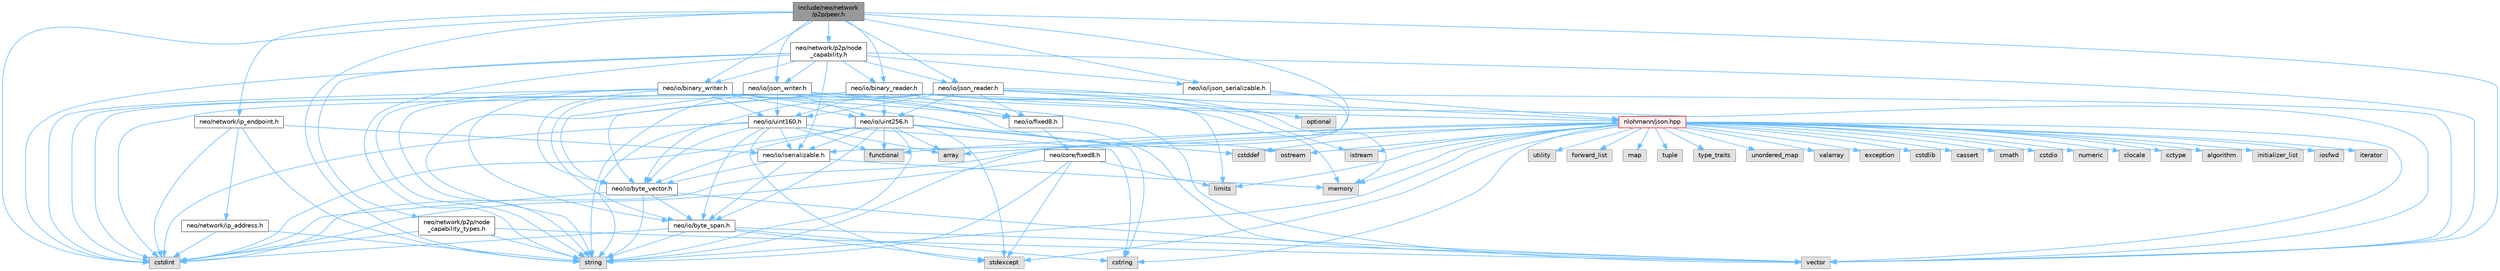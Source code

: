 digraph "include/neo/network/p2p/peer.h"
{
 // LATEX_PDF_SIZE
  bgcolor="transparent";
  edge [fontname=Helvetica,fontsize=10,labelfontname=Helvetica,labelfontsize=10];
  node [fontname=Helvetica,fontsize=10,shape=box,height=0.2,width=0.4];
  Node1 [id="Node000001",label="include/neo/network\l/p2p/peer.h",height=0.2,width=0.4,color="gray40", fillcolor="grey60", style="filled", fontcolor="black",tooltip=" "];
  Node1 -> Node2 [id="edge138_Node000001_Node000002",color="steelblue1",style="solid",tooltip=" "];
  Node2 [id="Node000002",label="neo/io/binary_reader.h",height=0.2,width=0.4,color="grey40", fillcolor="white", style="filled",URL="$binary__reader_8h.html",tooltip=" "];
  Node2 -> Node3 [id="edge139_Node000002_Node000003",color="steelblue1",style="solid",tooltip=" "];
  Node3 [id="Node000003",label="neo/io/byte_vector.h",height=0.2,width=0.4,color="grey40", fillcolor="white", style="filled",URL="$io_2byte__vector_8h.html",tooltip=" "];
  Node3 -> Node4 [id="edge140_Node000003_Node000004",color="steelblue1",style="solid",tooltip=" "];
  Node4 [id="Node000004",label="neo/io/byte_span.h",height=0.2,width=0.4,color="grey40", fillcolor="white", style="filled",URL="$io_2byte__span_8h.html",tooltip=" "];
  Node4 -> Node5 [id="edge141_Node000004_Node000005",color="steelblue1",style="solid",tooltip=" "];
  Node5 [id="Node000005",label="cstdint",height=0.2,width=0.4,color="grey60", fillcolor="#E0E0E0", style="filled",tooltip=" "];
  Node4 -> Node6 [id="edge142_Node000004_Node000006",color="steelblue1",style="solid",tooltip=" "];
  Node6 [id="Node000006",label="cstring",height=0.2,width=0.4,color="grey60", fillcolor="#E0E0E0", style="filled",tooltip=" "];
  Node4 -> Node7 [id="edge143_Node000004_Node000007",color="steelblue1",style="solid",tooltip=" "];
  Node7 [id="Node000007",label="stdexcept",height=0.2,width=0.4,color="grey60", fillcolor="#E0E0E0", style="filled",tooltip=" "];
  Node4 -> Node8 [id="edge144_Node000004_Node000008",color="steelblue1",style="solid",tooltip=" "];
  Node8 [id="Node000008",label="string",height=0.2,width=0.4,color="grey60", fillcolor="#E0E0E0", style="filled",tooltip=" "];
  Node4 -> Node9 [id="edge145_Node000004_Node000009",color="steelblue1",style="solid",tooltip=" "];
  Node9 [id="Node000009",label="vector",height=0.2,width=0.4,color="grey60", fillcolor="#E0E0E0", style="filled",tooltip=" "];
  Node3 -> Node5 [id="edge146_Node000003_Node000005",color="steelblue1",style="solid",tooltip=" "];
  Node3 -> Node8 [id="edge147_Node000003_Node000008",color="steelblue1",style="solid",tooltip=" "];
  Node3 -> Node9 [id="edge148_Node000003_Node000009",color="steelblue1",style="solid",tooltip=" "];
  Node2 -> Node10 [id="edge149_Node000002_Node000010",color="steelblue1",style="solid",tooltip=" "];
  Node10 [id="Node000010",label="neo/io/fixed8.h",height=0.2,width=0.4,color="grey40", fillcolor="white", style="filled",URL="$io_2fixed8_8h.html",tooltip=" "];
  Node10 -> Node11 [id="edge150_Node000010_Node000011",color="steelblue1",style="solid",tooltip=" "];
  Node11 [id="Node000011",label="neo/core/fixed8.h",height=0.2,width=0.4,color="grey40", fillcolor="white", style="filled",URL="$core_2fixed8_8h.html",tooltip=" "];
  Node11 -> Node5 [id="edge151_Node000011_Node000005",color="steelblue1",style="solid",tooltip=" "];
  Node11 -> Node12 [id="edge152_Node000011_Node000012",color="steelblue1",style="solid",tooltip=" "];
  Node12 [id="Node000012",label="limits",height=0.2,width=0.4,color="grey60", fillcolor="#E0E0E0", style="filled",tooltip=" "];
  Node11 -> Node7 [id="edge153_Node000011_Node000007",color="steelblue1",style="solid",tooltip=" "];
  Node11 -> Node8 [id="edge154_Node000011_Node000008",color="steelblue1",style="solid",tooltip=" "];
  Node2 -> Node13 [id="edge155_Node000002_Node000013",color="steelblue1",style="solid",tooltip=" "];
  Node13 [id="Node000013",label="neo/io/uint160.h",height=0.2,width=0.4,color="grey40", fillcolor="white", style="filled",URL="$uint160_8h.html",tooltip=" "];
  Node13 -> Node4 [id="edge156_Node000013_Node000004",color="steelblue1",style="solid",tooltip=" "];
  Node13 -> Node3 [id="edge157_Node000013_Node000003",color="steelblue1",style="solid",tooltip=" "];
  Node13 -> Node14 [id="edge158_Node000013_Node000014",color="steelblue1",style="solid",tooltip=" "];
  Node14 [id="Node000014",label="neo/io/iserializable.h",height=0.2,width=0.4,color="grey40", fillcolor="white", style="filled",URL="$iserializable_8h.html",tooltip=" "];
  Node14 -> Node4 [id="edge159_Node000014_Node000004",color="steelblue1",style="solid",tooltip=" "];
  Node14 -> Node3 [id="edge160_Node000014_Node000003",color="steelblue1",style="solid",tooltip=" "];
  Node14 -> Node15 [id="edge161_Node000014_Node000015",color="steelblue1",style="solid",tooltip=" "];
  Node15 [id="Node000015",label="memory",height=0.2,width=0.4,color="grey60", fillcolor="#E0E0E0", style="filled",tooltip=" "];
  Node13 -> Node16 [id="edge162_Node000013_Node000016",color="steelblue1",style="solid",tooltip=" "];
  Node16 [id="Node000016",label="array",height=0.2,width=0.4,color="grey60", fillcolor="#E0E0E0", style="filled",tooltip=" "];
  Node13 -> Node5 [id="edge163_Node000013_Node000005",color="steelblue1",style="solid",tooltip=" "];
  Node13 -> Node6 [id="edge164_Node000013_Node000006",color="steelblue1",style="solid",tooltip=" "];
  Node13 -> Node17 [id="edge165_Node000013_Node000017",color="steelblue1",style="solid",tooltip=" "];
  Node17 [id="Node000017",label="functional",height=0.2,width=0.4,color="grey60", fillcolor="#E0E0E0", style="filled",tooltip=" "];
  Node13 -> Node7 [id="edge166_Node000013_Node000007",color="steelblue1",style="solid",tooltip=" "];
  Node13 -> Node8 [id="edge167_Node000013_Node000008",color="steelblue1",style="solid",tooltip=" "];
  Node2 -> Node18 [id="edge168_Node000002_Node000018",color="steelblue1",style="solid",tooltip=" "];
  Node18 [id="Node000018",label="neo/io/uint256.h",height=0.2,width=0.4,color="grey40", fillcolor="white", style="filled",URL="$uint256_8h.html",tooltip=" "];
  Node18 -> Node4 [id="edge169_Node000018_Node000004",color="steelblue1",style="solid",tooltip=" "];
  Node18 -> Node3 [id="edge170_Node000018_Node000003",color="steelblue1",style="solid",tooltip=" "];
  Node18 -> Node14 [id="edge171_Node000018_Node000014",color="steelblue1",style="solid",tooltip=" "];
  Node18 -> Node16 [id="edge172_Node000018_Node000016",color="steelblue1",style="solid",tooltip=" "];
  Node18 -> Node19 [id="edge173_Node000018_Node000019",color="steelblue1",style="solid",tooltip=" "];
  Node19 [id="Node000019",label="cstddef",height=0.2,width=0.4,color="grey60", fillcolor="#E0E0E0", style="filled",tooltip=" "];
  Node18 -> Node5 [id="edge174_Node000018_Node000005",color="steelblue1",style="solid",tooltip=" "];
  Node18 -> Node6 [id="edge175_Node000018_Node000006",color="steelblue1",style="solid",tooltip=" "];
  Node18 -> Node17 [id="edge176_Node000018_Node000017",color="steelblue1",style="solid",tooltip=" "];
  Node18 -> Node7 [id="edge177_Node000018_Node000007",color="steelblue1",style="solid",tooltip=" "];
  Node18 -> Node8 [id="edge178_Node000018_Node000008",color="steelblue1",style="solid",tooltip=" "];
  Node2 -> Node5 [id="edge179_Node000002_Node000005",color="steelblue1",style="solid",tooltip=" "];
  Node2 -> Node20 [id="edge180_Node000002_Node000020",color="steelblue1",style="solid",tooltip=" "];
  Node20 [id="Node000020",label="istream",height=0.2,width=0.4,color="grey60", fillcolor="#E0E0E0", style="filled",tooltip=" "];
  Node2 -> Node12 [id="edge181_Node000002_Node000012",color="steelblue1",style="solid",tooltip=" "];
  Node2 -> Node15 [id="edge182_Node000002_Node000015",color="steelblue1",style="solid",tooltip=" "];
  Node2 -> Node8 [id="edge183_Node000002_Node000008",color="steelblue1",style="solid",tooltip=" "];
  Node2 -> Node9 [id="edge184_Node000002_Node000009",color="steelblue1",style="solid",tooltip=" "];
  Node1 -> Node21 [id="edge185_Node000001_Node000021",color="steelblue1",style="solid",tooltip=" "];
  Node21 [id="Node000021",label="neo/io/binary_writer.h",height=0.2,width=0.4,color="grey40", fillcolor="white", style="filled",URL="$binary__writer_8h.html",tooltip=" "];
  Node21 -> Node4 [id="edge186_Node000021_Node000004",color="steelblue1",style="solid",tooltip=" "];
  Node21 -> Node3 [id="edge187_Node000021_Node000003",color="steelblue1",style="solid",tooltip=" "];
  Node21 -> Node10 [id="edge188_Node000021_Node000010",color="steelblue1",style="solid",tooltip=" "];
  Node21 -> Node13 [id="edge189_Node000021_Node000013",color="steelblue1",style="solid",tooltip=" "];
  Node21 -> Node18 [id="edge190_Node000021_Node000018",color="steelblue1",style="solid",tooltip=" "];
  Node21 -> Node5 [id="edge191_Node000021_Node000005",color="steelblue1",style="solid",tooltip=" "];
  Node21 -> Node22 [id="edge192_Node000021_Node000022",color="steelblue1",style="solid",tooltip=" "];
  Node22 [id="Node000022",label="ostream",height=0.2,width=0.4,color="grey60", fillcolor="#E0E0E0", style="filled",tooltip=" "];
  Node21 -> Node8 [id="edge193_Node000021_Node000008",color="steelblue1",style="solid",tooltip=" "];
  Node21 -> Node9 [id="edge194_Node000021_Node000009",color="steelblue1",style="solid",tooltip=" "];
  Node1 -> Node23 [id="edge195_Node000001_Node000023",color="steelblue1",style="solid",tooltip=" "];
  Node23 [id="Node000023",label="neo/io/ijson_serializable.h",height=0.2,width=0.4,color="grey40", fillcolor="white", style="filled",URL="$ijson__serializable_8h.html",tooltip=" "];
  Node23 -> Node24 [id="edge196_Node000023_Node000024",color="steelblue1",style="solid",tooltip=" "];
  Node24 [id="Node000024",label="nlohmann/json.hpp",height=0.2,width=0.4,color="red", fillcolor="#FFF0F0", style="filled",URL="$json_8hpp.html",tooltip=" "];
  Node24 -> Node25 [id="edge197_Node000024_Node000025",color="steelblue1",style="solid",tooltip=" "];
  Node25 [id="Node000025",label="algorithm",height=0.2,width=0.4,color="grey60", fillcolor="#E0E0E0", style="filled",tooltip=" "];
  Node24 -> Node19 [id="edge198_Node000024_Node000019",color="steelblue1",style="solid",tooltip=" "];
  Node24 -> Node17 [id="edge199_Node000024_Node000017",color="steelblue1",style="solid",tooltip=" "];
  Node24 -> Node26 [id="edge200_Node000024_Node000026",color="steelblue1",style="solid",tooltip=" "];
  Node26 [id="Node000026",label="initializer_list",height=0.2,width=0.4,color="grey60", fillcolor="#E0E0E0", style="filled",tooltip=" "];
  Node24 -> Node27 [id="edge201_Node000024_Node000027",color="steelblue1",style="solid",tooltip=" "];
  Node27 [id="Node000027",label="iosfwd",height=0.2,width=0.4,color="grey60", fillcolor="#E0E0E0", style="filled",tooltip=" "];
  Node24 -> Node28 [id="edge202_Node000024_Node000028",color="steelblue1",style="solid",tooltip=" "];
  Node28 [id="Node000028",label="iterator",height=0.2,width=0.4,color="grey60", fillcolor="#E0E0E0", style="filled",tooltip=" "];
  Node24 -> Node15 [id="edge203_Node000024_Node000015",color="steelblue1",style="solid",tooltip=" "];
  Node24 -> Node8 [id="edge204_Node000024_Node000008",color="steelblue1",style="solid",tooltip=" "];
  Node24 -> Node29 [id="edge205_Node000024_Node000029",color="steelblue1",style="solid",tooltip=" "];
  Node29 [id="Node000029",label="utility",height=0.2,width=0.4,color="grey60", fillcolor="#E0E0E0", style="filled",tooltip=" "];
  Node24 -> Node9 [id="edge206_Node000024_Node000009",color="steelblue1",style="solid",tooltip=" "];
  Node24 -> Node16 [id="edge207_Node000024_Node000016",color="steelblue1",style="solid",tooltip=" "];
  Node24 -> Node30 [id="edge208_Node000024_Node000030",color="steelblue1",style="solid",tooltip=" "];
  Node30 [id="Node000030",label="forward_list",height=0.2,width=0.4,color="grey60", fillcolor="#E0E0E0", style="filled",tooltip=" "];
  Node24 -> Node31 [id="edge209_Node000024_Node000031",color="steelblue1",style="solid",tooltip=" "];
  Node31 [id="Node000031",label="map",height=0.2,width=0.4,color="grey60", fillcolor="#E0E0E0", style="filled",tooltip=" "];
  Node24 -> Node32 [id="edge210_Node000024_Node000032",color="steelblue1",style="solid",tooltip=" "];
  Node32 [id="Node000032",label="tuple",height=0.2,width=0.4,color="grey60", fillcolor="#E0E0E0", style="filled",tooltip=" "];
  Node24 -> Node33 [id="edge211_Node000024_Node000033",color="steelblue1",style="solid",tooltip=" "];
  Node33 [id="Node000033",label="type_traits",height=0.2,width=0.4,color="grey60", fillcolor="#E0E0E0", style="filled",tooltip=" "];
  Node24 -> Node34 [id="edge212_Node000024_Node000034",color="steelblue1",style="solid",tooltip=" "];
  Node34 [id="Node000034",label="unordered_map",height=0.2,width=0.4,color="grey60", fillcolor="#E0E0E0", style="filled",tooltip=" "];
  Node24 -> Node35 [id="edge213_Node000024_Node000035",color="steelblue1",style="solid",tooltip=" "];
  Node35 [id="Node000035",label="valarray",height=0.2,width=0.4,color="grey60", fillcolor="#E0E0E0", style="filled",tooltip=" "];
  Node24 -> Node36 [id="edge214_Node000024_Node000036",color="steelblue1",style="solid",tooltip=" "];
  Node36 [id="Node000036",label="exception",height=0.2,width=0.4,color="grey60", fillcolor="#E0E0E0", style="filled",tooltip=" "];
  Node24 -> Node7 [id="edge215_Node000024_Node000007",color="steelblue1",style="solid",tooltip=" "];
  Node24 -> Node5 [id="edge216_Node000024_Node000005",color="steelblue1",style="solid",tooltip=" "];
  Node24 -> Node37 [id="edge217_Node000024_Node000037",color="steelblue1",style="solid",tooltip=" "];
  Node37 [id="Node000037",label="cstdlib",height=0.2,width=0.4,color="grey60", fillcolor="#E0E0E0", style="filled",tooltip=" "];
  Node24 -> Node38 [id="edge218_Node000024_Node000038",color="steelblue1",style="solid",tooltip=" "];
  Node38 [id="Node000038",label="cassert",height=0.2,width=0.4,color="grey60", fillcolor="#E0E0E0", style="filled",tooltip=" "];
  Node24 -> Node12 [id="edge219_Node000024_Node000012",color="steelblue1",style="solid",tooltip=" "];
  Node24 -> Node6 [id="edge220_Node000024_Node000006",color="steelblue1",style="solid",tooltip=" "];
  Node24 -> Node39 [id="edge221_Node000024_Node000039",color="steelblue1",style="solid",tooltip=" "];
  Node39 [id="Node000039",label="cmath",height=0.2,width=0.4,color="grey60", fillcolor="#E0E0E0", style="filled",tooltip=" "];
  Node24 -> Node40 [id="edge222_Node000024_Node000040",color="steelblue1",style="solid",tooltip=" "];
  Node40 [id="Node000040",label="cstdio",height=0.2,width=0.4,color="grey60", fillcolor="#E0E0E0", style="filled",tooltip=" "];
  Node24 -> Node41 [id="edge223_Node000024_Node000041",color="steelblue1",style="solid",tooltip=" "];
  Node41 [id="Node000041",label="numeric",height=0.2,width=0.4,color="grey60", fillcolor="#E0E0E0", style="filled",tooltip=" "];
  Node24 -> Node20 [id="edge224_Node000024_Node000020",color="steelblue1",style="solid",tooltip=" "];
  Node24 -> Node42 [id="edge225_Node000024_Node000042",color="steelblue1",style="solid",tooltip=" "];
  Node42 [id="Node000042",label="clocale",height=0.2,width=0.4,color="grey60", fillcolor="#E0E0E0", style="filled",tooltip=" "];
  Node24 -> Node43 [id="edge226_Node000024_Node000043",color="steelblue1",style="solid",tooltip=" "];
  Node43 [id="Node000043",label="cctype",height=0.2,width=0.4,color="grey60", fillcolor="#E0E0E0", style="filled",tooltip=" "];
  Node24 -> Node22 [id="edge227_Node000024_Node000022",color="steelblue1",style="solid",tooltip=" "];
  Node23 -> Node8 [id="edge228_Node000023_Node000008",color="steelblue1",style="solid",tooltip=" "];
  Node1 -> Node14 [id="edge229_Node000001_Node000014",color="steelblue1",style="solid",tooltip=" "];
  Node1 -> Node47 [id="edge230_Node000001_Node000047",color="steelblue1",style="solid",tooltip=" "];
  Node47 [id="Node000047",label="neo/io/json_reader.h",height=0.2,width=0.4,color="grey40", fillcolor="white", style="filled",URL="$json__reader_8h.html",tooltip=" "];
  Node47 -> Node3 [id="edge231_Node000047_Node000003",color="steelblue1",style="solid",tooltip=" "];
  Node47 -> Node10 [id="edge232_Node000047_Node000010",color="steelblue1",style="solid",tooltip=" "];
  Node47 -> Node13 [id="edge233_Node000047_Node000013",color="steelblue1",style="solid",tooltip=" "];
  Node47 -> Node18 [id="edge234_Node000047_Node000018",color="steelblue1",style="solid",tooltip=" "];
  Node47 -> Node5 [id="edge235_Node000047_Node000005",color="steelblue1",style="solid",tooltip=" "];
  Node47 -> Node15 [id="edge236_Node000047_Node000015",color="steelblue1",style="solid",tooltip=" "];
  Node47 -> Node24 [id="edge237_Node000047_Node000024",color="steelblue1",style="solid",tooltip=" "];
  Node47 -> Node48 [id="edge238_Node000047_Node000048",color="steelblue1",style="solid",tooltip=" "];
  Node48 [id="Node000048",label="optional",height=0.2,width=0.4,color="grey60", fillcolor="#E0E0E0", style="filled",tooltip=" "];
  Node47 -> Node8 [id="edge239_Node000047_Node000008",color="steelblue1",style="solid",tooltip=" "];
  Node47 -> Node9 [id="edge240_Node000047_Node000009",color="steelblue1",style="solid",tooltip=" "];
  Node1 -> Node49 [id="edge241_Node000001_Node000049",color="steelblue1",style="solid",tooltip=" "];
  Node49 [id="Node000049",label="neo/io/json_writer.h",height=0.2,width=0.4,color="grey40", fillcolor="white", style="filled",URL="$json__writer_8h.html",tooltip=" "];
  Node49 -> Node4 [id="edge242_Node000049_Node000004",color="steelblue1",style="solid",tooltip=" "];
  Node49 -> Node3 [id="edge243_Node000049_Node000003",color="steelblue1",style="solid",tooltip=" "];
  Node49 -> Node10 [id="edge244_Node000049_Node000010",color="steelblue1",style="solid",tooltip=" "];
  Node49 -> Node13 [id="edge245_Node000049_Node000013",color="steelblue1",style="solid",tooltip=" "];
  Node49 -> Node18 [id="edge246_Node000049_Node000018",color="steelblue1",style="solid",tooltip=" "];
  Node49 -> Node5 [id="edge247_Node000049_Node000005",color="steelblue1",style="solid",tooltip=" "];
  Node49 -> Node24 [id="edge248_Node000049_Node000024",color="steelblue1",style="solid",tooltip=" "];
  Node49 -> Node8 [id="edge249_Node000049_Node000008",color="steelblue1",style="solid",tooltip=" "];
  Node49 -> Node9 [id="edge250_Node000049_Node000009",color="steelblue1",style="solid",tooltip=" "];
  Node1 -> Node50 [id="edge251_Node000001_Node000050",color="steelblue1",style="solid",tooltip=" "];
  Node50 [id="Node000050",label="neo/network/ip_endpoint.h",height=0.2,width=0.4,color="grey40", fillcolor="white", style="filled",URL="$ip__endpoint_8h.html",tooltip=" "];
  Node50 -> Node14 [id="edge252_Node000050_Node000014",color="steelblue1",style="solid",tooltip=" "];
  Node50 -> Node51 [id="edge253_Node000050_Node000051",color="steelblue1",style="solid",tooltip=" "];
  Node51 [id="Node000051",label="neo/network/ip_address.h",height=0.2,width=0.4,color="grey40", fillcolor="white", style="filled",URL="$ip__address_8h.html",tooltip=" "];
  Node51 -> Node5 [id="edge254_Node000051_Node000005",color="steelblue1",style="solid",tooltip=" "];
  Node51 -> Node8 [id="edge255_Node000051_Node000008",color="steelblue1",style="solid",tooltip=" "];
  Node50 -> Node5 [id="edge256_Node000050_Node000005",color="steelblue1",style="solid",tooltip=" "];
  Node50 -> Node8 [id="edge257_Node000050_Node000008",color="steelblue1",style="solid",tooltip=" "];
  Node1 -> Node52 [id="edge258_Node000001_Node000052",color="steelblue1",style="solid",tooltip=" "];
  Node52 [id="Node000052",label="neo/network/p2p/node\l_capability.h",height=0.2,width=0.4,color="grey40", fillcolor="white", style="filled",URL="$node__capability_8h.html",tooltip=" "];
  Node52 -> Node2 [id="edge259_Node000052_Node000002",color="steelblue1",style="solid",tooltip=" "];
  Node52 -> Node21 [id="edge260_Node000052_Node000021",color="steelblue1",style="solid",tooltip=" "];
  Node52 -> Node23 [id="edge261_Node000052_Node000023",color="steelblue1",style="solid",tooltip=" "];
  Node52 -> Node14 [id="edge262_Node000052_Node000014",color="steelblue1",style="solid",tooltip=" "];
  Node52 -> Node47 [id="edge263_Node000052_Node000047",color="steelblue1",style="solid",tooltip=" "];
  Node52 -> Node49 [id="edge264_Node000052_Node000049",color="steelblue1",style="solid",tooltip=" "];
  Node52 -> Node53 [id="edge265_Node000052_Node000053",color="steelblue1",style="solid",tooltip=" "];
  Node53 [id="Node000053",label="neo/network/p2p/node\l_capability_types.h",height=0.2,width=0.4,color="grey40", fillcolor="white", style="filled",URL="$node__capability__types_8h.html",tooltip=" "];
  Node53 -> Node5 [id="edge266_Node000053_Node000005",color="steelblue1",style="solid",tooltip=" "];
  Node53 -> Node8 [id="edge267_Node000053_Node000008",color="steelblue1",style="solid",tooltip=" "];
  Node53 -> Node9 [id="edge268_Node000053_Node000009",color="steelblue1",style="solid",tooltip=" "];
  Node52 -> Node5 [id="edge269_Node000052_Node000005",color="steelblue1",style="solid",tooltip=" "];
  Node52 -> Node8 [id="edge270_Node000052_Node000008",color="steelblue1",style="solid",tooltip=" "];
  Node52 -> Node9 [id="edge271_Node000052_Node000009",color="steelblue1",style="solid",tooltip=" "];
  Node1 -> Node5 [id="edge272_Node000001_Node000005",color="steelblue1",style="solid",tooltip=" "];
  Node1 -> Node8 [id="edge273_Node000001_Node000008",color="steelblue1",style="solid",tooltip=" "];
  Node1 -> Node9 [id="edge274_Node000001_Node000009",color="steelblue1",style="solid",tooltip=" "];
}
